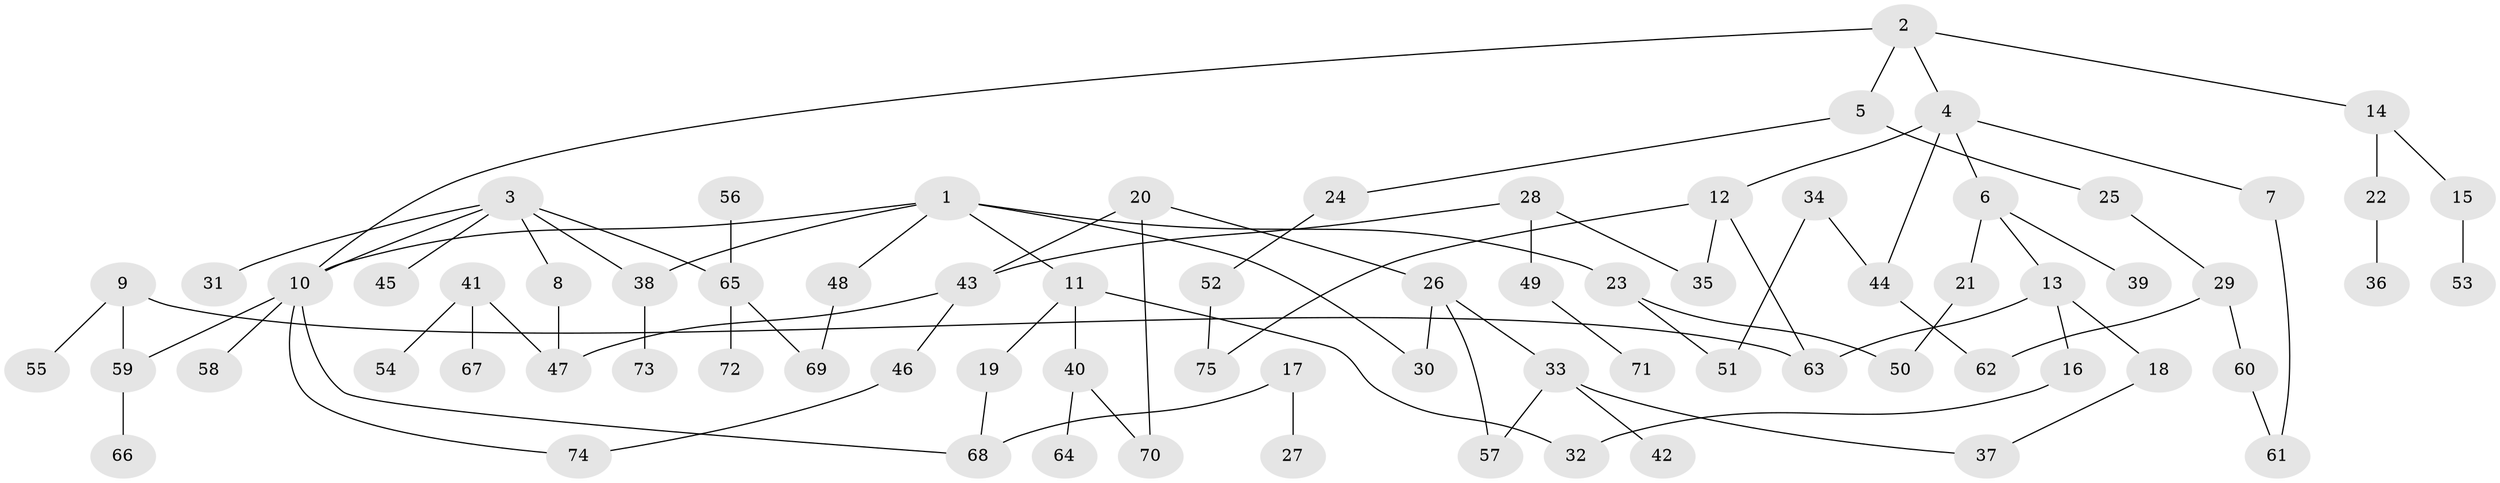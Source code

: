 // original degree distribution, {4: 0.10377358490566038, 8: 0.009433962264150943, 6: 0.018867924528301886, 3: 0.20754716981132076, 5: 0.03773584905660377, 1: 0.33962264150943394, 2: 0.2830188679245283}
// Generated by graph-tools (version 1.1) at 2025/35/03/04/25 23:35:59]
// undirected, 75 vertices, 91 edges
graph export_dot {
  node [color=gray90,style=filled];
  1;
  2;
  3;
  4;
  5;
  6;
  7;
  8;
  9;
  10;
  11;
  12;
  13;
  14;
  15;
  16;
  17;
  18;
  19;
  20;
  21;
  22;
  23;
  24;
  25;
  26;
  27;
  28;
  29;
  30;
  31;
  32;
  33;
  34;
  35;
  36;
  37;
  38;
  39;
  40;
  41;
  42;
  43;
  44;
  45;
  46;
  47;
  48;
  49;
  50;
  51;
  52;
  53;
  54;
  55;
  56;
  57;
  58;
  59;
  60;
  61;
  62;
  63;
  64;
  65;
  66;
  67;
  68;
  69;
  70;
  71;
  72;
  73;
  74;
  75;
  1 -- 10 [weight=1.0];
  1 -- 11 [weight=1.0];
  1 -- 23 [weight=1.0];
  1 -- 30 [weight=1.0];
  1 -- 38 [weight=1.0];
  1 -- 48 [weight=1.0];
  2 -- 4 [weight=1.0];
  2 -- 5 [weight=1.0];
  2 -- 10 [weight=1.0];
  2 -- 14 [weight=1.0];
  3 -- 8 [weight=1.0];
  3 -- 10 [weight=1.0];
  3 -- 31 [weight=1.0];
  3 -- 38 [weight=1.0];
  3 -- 45 [weight=1.0];
  3 -- 65 [weight=1.0];
  4 -- 6 [weight=1.0];
  4 -- 7 [weight=1.0];
  4 -- 12 [weight=1.0];
  4 -- 44 [weight=1.0];
  5 -- 24 [weight=1.0];
  5 -- 25 [weight=1.0];
  6 -- 13 [weight=1.0];
  6 -- 21 [weight=1.0];
  6 -- 39 [weight=1.0];
  7 -- 61 [weight=1.0];
  8 -- 47 [weight=1.0];
  9 -- 55 [weight=1.0];
  9 -- 59 [weight=1.0];
  9 -- 63 [weight=1.0];
  10 -- 58 [weight=1.0];
  10 -- 59 [weight=1.0];
  10 -- 68 [weight=1.0];
  10 -- 74 [weight=1.0];
  11 -- 19 [weight=1.0];
  11 -- 32 [weight=1.0];
  11 -- 40 [weight=2.0];
  12 -- 35 [weight=1.0];
  12 -- 63 [weight=1.0];
  12 -- 75 [weight=1.0];
  13 -- 16 [weight=1.0];
  13 -- 18 [weight=1.0];
  13 -- 63 [weight=1.0];
  14 -- 15 [weight=1.0];
  14 -- 22 [weight=1.0];
  15 -- 53 [weight=1.0];
  16 -- 32 [weight=1.0];
  17 -- 27 [weight=1.0];
  17 -- 68 [weight=1.0];
  18 -- 37 [weight=1.0];
  19 -- 68 [weight=1.0];
  20 -- 26 [weight=1.0];
  20 -- 43 [weight=1.0];
  20 -- 70 [weight=1.0];
  21 -- 50 [weight=1.0];
  22 -- 36 [weight=1.0];
  23 -- 50 [weight=1.0];
  23 -- 51 [weight=1.0];
  24 -- 52 [weight=1.0];
  25 -- 29 [weight=1.0];
  26 -- 30 [weight=1.0];
  26 -- 33 [weight=1.0];
  26 -- 57 [weight=1.0];
  28 -- 35 [weight=1.0];
  28 -- 43 [weight=1.0];
  28 -- 49 [weight=1.0];
  29 -- 60 [weight=1.0];
  29 -- 62 [weight=1.0];
  33 -- 37 [weight=1.0];
  33 -- 42 [weight=1.0];
  33 -- 57 [weight=1.0];
  34 -- 44 [weight=1.0];
  34 -- 51 [weight=1.0];
  38 -- 73 [weight=1.0];
  40 -- 64 [weight=1.0];
  40 -- 70 [weight=1.0];
  41 -- 47 [weight=1.0];
  41 -- 54 [weight=1.0];
  41 -- 67 [weight=1.0];
  43 -- 46 [weight=1.0];
  43 -- 47 [weight=1.0];
  44 -- 62 [weight=1.0];
  46 -- 74 [weight=1.0];
  48 -- 69 [weight=1.0];
  49 -- 71 [weight=1.0];
  52 -- 75 [weight=1.0];
  56 -- 65 [weight=1.0];
  59 -- 66 [weight=1.0];
  60 -- 61 [weight=1.0];
  65 -- 69 [weight=1.0];
  65 -- 72 [weight=1.0];
}
